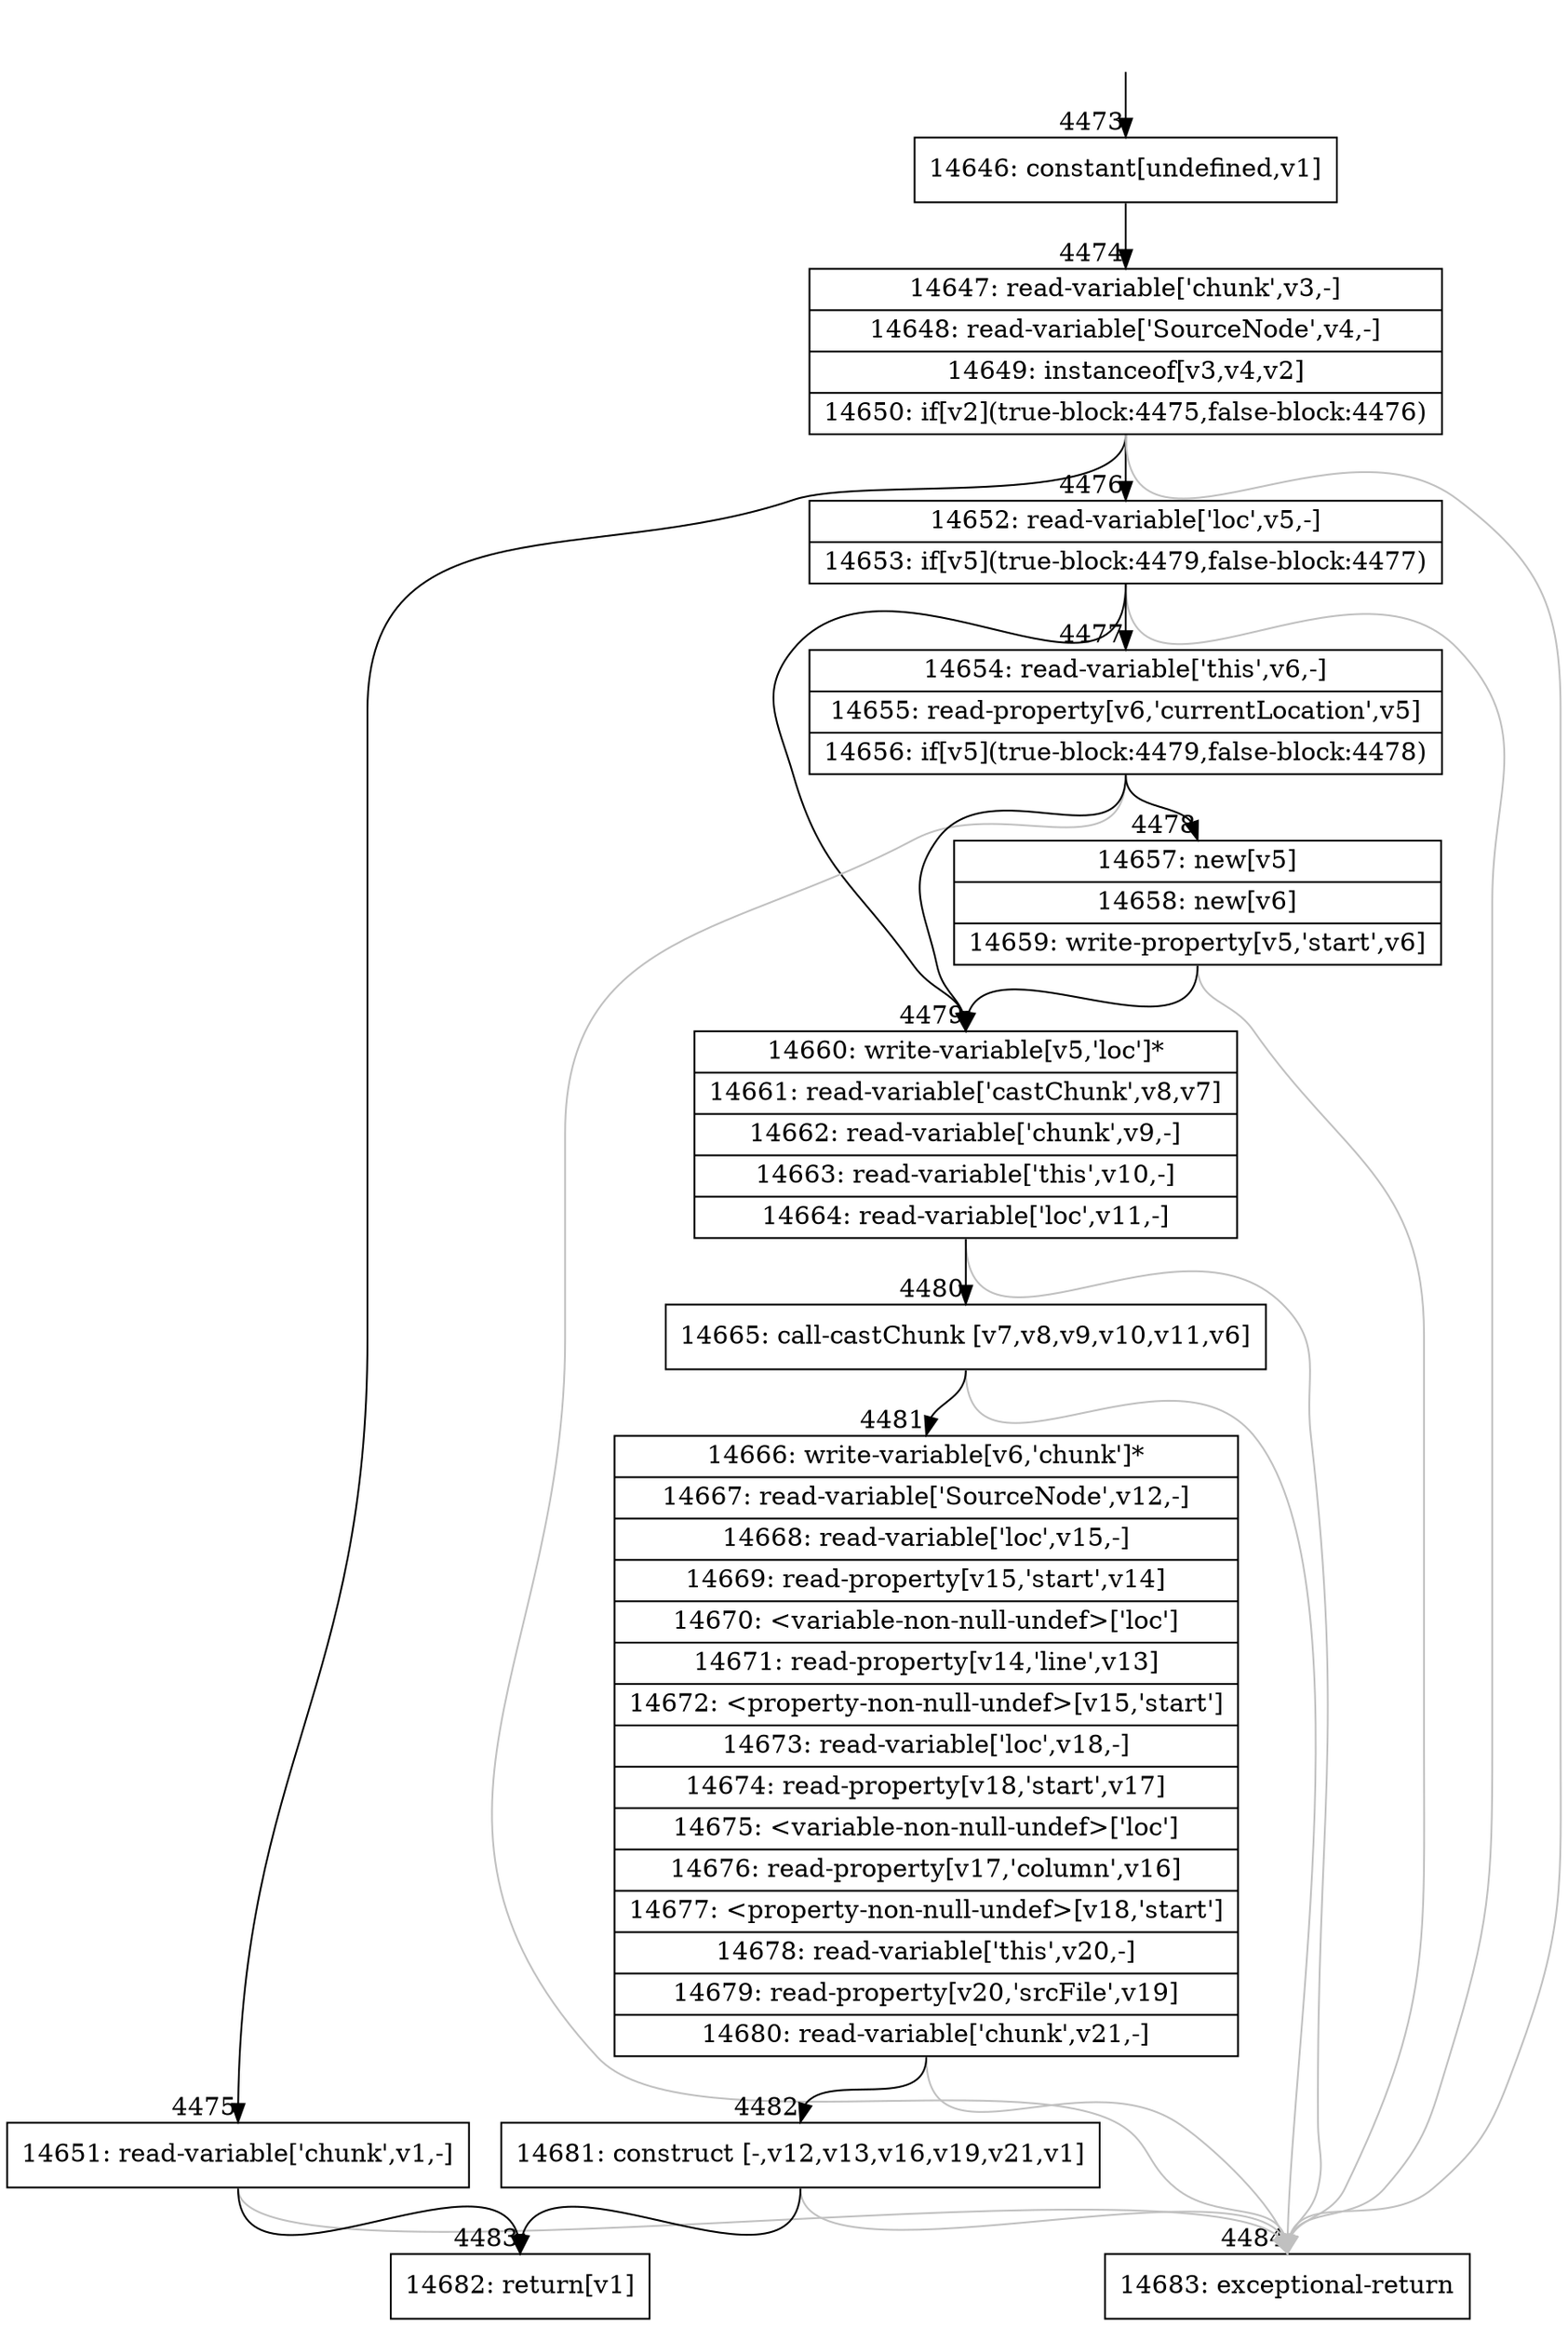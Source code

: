 digraph {
rankdir="TD"
BB_entry197[shape=none,label=""];
BB_entry197 -> BB4473 [tailport=s, headport=n, headlabel="    4473"]
BB4473 [shape=record label="{14646: constant[undefined,v1]}" ] 
BB4473 -> BB4474 [tailport=s, headport=n, headlabel="      4474"]
BB4474 [shape=record label="{14647: read-variable['chunk',v3,-]|14648: read-variable['SourceNode',v4,-]|14649: instanceof[v3,v4,v2]|14650: if[v2](true-block:4475,false-block:4476)}" ] 
BB4474 -> BB4475 [tailport=s, headport=n, headlabel="      4475"]
BB4474 -> BB4476 [tailport=s, headport=n, headlabel="      4476"]
BB4474 -> BB4484 [tailport=s, headport=n, color=gray, headlabel="      4484"]
BB4475 [shape=record label="{14651: read-variable['chunk',v1,-]}" ] 
BB4475 -> BB4483 [tailport=s, headport=n, headlabel="      4483"]
BB4475 -> BB4484 [tailport=s, headport=n, color=gray]
BB4476 [shape=record label="{14652: read-variable['loc',v5,-]|14653: if[v5](true-block:4479,false-block:4477)}" ] 
BB4476 -> BB4479 [tailport=s, headport=n, headlabel="      4479"]
BB4476 -> BB4477 [tailport=s, headport=n, headlabel="      4477"]
BB4476 -> BB4484 [tailport=s, headport=n, color=gray]
BB4477 [shape=record label="{14654: read-variable['this',v6,-]|14655: read-property[v6,'currentLocation',v5]|14656: if[v5](true-block:4479,false-block:4478)}" ] 
BB4477 -> BB4479 [tailport=s, headport=n]
BB4477 -> BB4478 [tailport=s, headport=n, headlabel="      4478"]
BB4477 -> BB4484 [tailport=s, headport=n, color=gray]
BB4478 [shape=record label="{14657: new[v5]|14658: new[v6]|14659: write-property[v5,'start',v6]}" ] 
BB4478 -> BB4479 [tailport=s, headport=n]
BB4478 -> BB4484 [tailport=s, headport=n, color=gray]
BB4479 [shape=record label="{14660: write-variable[v5,'loc']*|14661: read-variable['castChunk',v8,v7]|14662: read-variable['chunk',v9,-]|14663: read-variable['this',v10,-]|14664: read-variable['loc',v11,-]}" ] 
BB4479 -> BB4480 [tailport=s, headport=n, headlabel="      4480"]
BB4479 -> BB4484 [tailport=s, headport=n, color=gray]
BB4480 [shape=record label="{14665: call-castChunk [v7,v8,v9,v10,v11,v6]}" ] 
BB4480 -> BB4481 [tailport=s, headport=n, headlabel="      4481"]
BB4480 -> BB4484 [tailport=s, headport=n, color=gray]
BB4481 [shape=record label="{14666: write-variable[v6,'chunk']*|14667: read-variable['SourceNode',v12,-]|14668: read-variable['loc',v15,-]|14669: read-property[v15,'start',v14]|14670: \<variable-non-null-undef\>['loc']|14671: read-property[v14,'line',v13]|14672: \<property-non-null-undef\>[v15,'start']|14673: read-variable['loc',v18,-]|14674: read-property[v18,'start',v17]|14675: \<variable-non-null-undef\>['loc']|14676: read-property[v17,'column',v16]|14677: \<property-non-null-undef\>[v18,'start']|14678: read-variable['this',v20,-]|14679: read-property[v20,'srcFile',v19]|14680: read-variable['chunk',v21,-]}" ] 
BB4481 -> BB4482 [tailport=s, headport=n, headlabel="      4482"]
BB4481 -> BB4484 [tailport=s, headport=n, color=gray]
BB4482 [shape=record label="{14681: construct [-,v12,v13,v16,v19,v21,v1]}" ] 
BB4482 -> BB4483 [tailport=s, headport=n]
BB4482 -> BB4484 [tailport=s, headport=n, color=gray]
BB4483 [shape=record label="{14682: return[v1]}" ] 
BB4484 [shape=record label="{14683: exceptional-return}" ] 
//#$~ 2546
}

